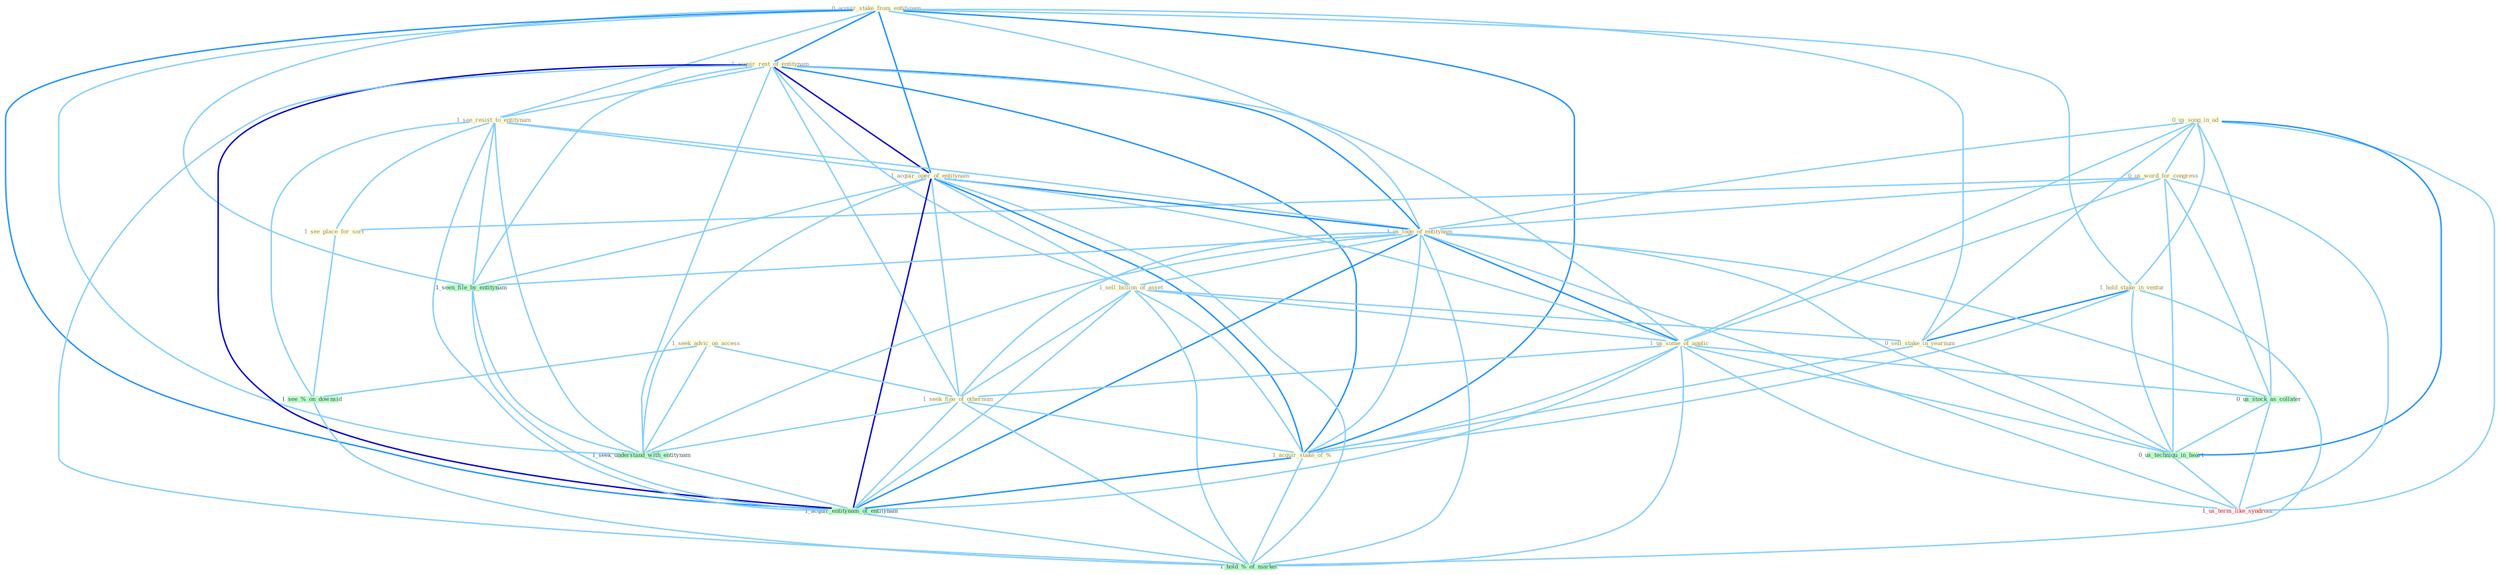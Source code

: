 Graph G{ 
    node
    [shape=polygon,style=filled,width=.5,height=.06,color="#BDFCC9",fixedsize=true,fontsize=4,
    fontcolor="#2f4f4f"];
    {node
    [color="#ffffe0", fontcolor="#8b7d6b"] "0_acquir_stake_from_entitynam " "0_us_song_in_ad " "1_hold_stake_in_ventur " "1_acquir_rest_of_entitynam " "0_us_word_for_congress " "1_see_resist_to_entitynam " "1_see_place_for_sort " "1_acquir_oper_of_entitynam " "1_us_logo_of_entitynam " "1_sell_billion_of_asset " "1_seek_advic_on_access " "0_sell_stake_in_yearnum " "1_us_some_of_applic " "1_seek_fine_of_othernum " "1_acquir_stake_of_% "}
{node [color="#fff0f5", fontcolor="#b22222"] "1_us_term_like_syndrom "}
edge [color="#B0E2FF"];

	"0_acquir_stake_from_entitynam " -- "1_hold_stake_in_ventur " [w="1", color="#87cefa" ];
	"0_acquir_stake_from_entitynam " -- "1_acquir_rest_of_entitynam " [w="2", color="#1e90ff" , len=0.8];
	"0_acquir_stake_from_entitynam " -- "1_see_resist_to_entitynam " [w="1", color="#87cefa" ];
	"0_acquir_stake_from_entitynam " -- "1_acquir_oper_of_entitynam " [w="2", color="#1e90ff" , len=0.8];
	"0_acquir_stake_from_entitynam " -- "1_us_logo_of_entitynam " [w="1", color="#87cefa" ];
	"0_acquir_stake_from_entitynam " -- "0_sell_stake_in_yearnum " [w="1", color="#87cefa" ];
	"0_acquir_stake_from_entitynam " -- "1_acquir_stake_of_% " [w="2", color="#1e90ff" , len=0.8];
	"0_acquir_stake_from_entitynam " -- "1_seen_file_by_entitynam " [w="1", color="#87cefa" ];
	"0_acquir_stake_from_entitynam " -- "1_seek_understand_with_entitynam " [w="1", color="#87cefa" ];
	"0_acquir_stake_from_entitynam " -- "1_acquir_entitynam_of_entitynam " [w="2", color="#1e90ff" , len=0.8];
	"0_us_song_in_ad " -- "1_hold_stake_in_ventur " [w="1", color="#87cefa" ];
	"0_us_song_in_ad " -- "0_us_word_for_congress " [w="1", color="#87cefa" ];
	"0_us_song_in_ad " -- "1_us_logo_of_entitynam " [w="1", color="#87cefa" ];
	"0_us_song_in_ad " -- "0_sell_stake_in_yearnum " [w="1", color="#87cefa" ];
	"0_us_song_in_ad " -- "1_us_some_of_applic " [w="1", color="#87cefa" ];
	"0_us_song_in_ad " -- "0_us_stock_as_collater " [w="1", color="#87cefa" ];
	"0_us_song_in_ad " -- "0_us_techniqu_in_heart " [w="2", color="#1e90ff" , len=0.8];
	"0_us_song_in_ad " -- "1_us_term_like_syndrom " [w="1", color="#87cefa" ];
	"1_hold_stake_in_ventur " -- "0_sell_stake_in_yearnum " [w="2", color="#1e90ff" , len=0.8];
	"1_hold_stake_in_ventur " -- "1_acquir_stake_of_% " [w="1", color="#87cefa" ];
	"1_hold_stake_in_ventur " -- "0_us_techniqu_in_heart " [w="1", color="#87cefa" ];
	"1_hold_stake_in_ventur " -- "1_hold_%_of_market " [w="1", color="#87cefa" ];
	"1_acquir_rest_of_entitynam " -- "1_see_resist_to_entitynam " [w="1", color="#87cefa" ];
	"1_acquir_rest_of_entitynam " -- "1_acquir_oper_of_entitynam " [w="3", color="#0000cd" , len=0.6];
	"1_acquir_rest_of_entitynam " -- "1_us_logo_of_entitynam " [w="2", color="#1e90ff" , len=0.8];
	"1_acquir_rest_of_entitynam " -- "1_sell_billion_of_asset " [w="1", color="#87cefa" ];
	"1_acquir_rest_of_entitynam " -- "1_us_some_of_applic " [w="1", color="#87cefa" ];
	"1_acquir_rest_of_entitynam " -- "1_seek_fine_of_othernum " [w="1", color="#87cefa" ];
	"1_acquir_rest_of_entitynam " -- "1_acquir_stake_of_% " [w="2", color="#1e90ff" , len=0.8];
	"1_acquir_rest_of_entitynam " -- "1_seen_file_by_entitynam " [w="1", color="#87cefa" ];
	"1_acquir_rest_of_entitynam " -- "1_seek_understand_with_entitynam " [w="1", color="#87cefa" ];
	"1_acquir_rest_of_entitynam " -- "1_acquir_entitynam_of_entitynam " [w="3", color="#0000cd" , len=0.6];
	"1_acquir_rest_of_entitynam " -- "1_hold_%_of_market " [w="1", color="#87cefa" ];
	"0_us_word_for_congress " -- "1_see_place_for_sort " [w="1", color="#87cefa" ];
	"0_us_word_for_congress " -- "1_us_logo_of_entitynam " [w="1", color="#87cefa" ];
	"0_us_word_for_congress " -- "1_us_some_of_applic " [w="1", color="#87cefa" ];
	"0_us_word_for_congress " -- "0_us_stock_as_collater " [w="1", color="#87cefa" ];
	"0_us_word_for_congress " -- "0_us_techniqu_in_heart " [w="1", color="#87cefa" ];
	"0_us_word_for_congress " -- "1_us_term_like_syndrom " [w="1", color="#87cefa" ];
	"1_see_resist_to_entitynam " -- "1_see_place_for_sort " [w="1", color="#87cefa" ];
	"1_see_resist_to_entitynam " -- "1_acquir_oper_of_entitynam " [w="1", color="#87cefa" ];
	"1_see_resist_to_entitynam " -- "1_us_logo_of_entitynam " [w="1", color="#87cefa" ];
	"1_see_resist_to_entitynam " -- "1_seen_file_by_entitynam " [w="1", color="#87cefa" ];
	"1_see_resist_to_entitynam " -- "1_seek_understand_with_entitynam " [w="1", color="#87cefa" ];
	"1_see_resist_to_entitynam " -- "1_acquir_entitynam_of_entitynam " [w="1", color="#87cefa" ];
	"1_see_resist_to_entitynam " -- "1_see_%_on_downsid " [w="1", color="#87cefa" ];
	"1_see_place_for_sort " -- "1_see_%_on_downsid " [w="1", color="#87cefa" ];
	"1_acquir_oper_of_entitynam " -- "1_us_logo_of_entitynam " [w="2", color="#1e90ff" , len=0.8];
	"1_acquir_oper_of_entitynam " -- "1_sell_billion_of_asset " [w="1", color="#87cefa" ];
	"1_acquir_oper_of_entitynam " -- "1_us_some_of_applic " [w="1", color="#87cefa" ];
	"1_acquir_oper_of_entitynam " -- "1_seek_fine_of_othernum " [w="1", color="#87cefa" ];
	"1_acquir_oper_of_entitynam " -- "1_acquir_stake_of_% " [w="2", color="#1e90ff" , len=0.8];
	"1_acquir_oper_of_entitynam " -- "1_seen_file_by_entitynam " [w="1", color="#87cefa" ];
	"1_acquir_oper_of_entitynam " -- "1_seek_understand_with_entitynam " [w="1", color="#87cefa" ];
	"1_acquir_oper_of_entitynam " -- "1_acquir_entitynam_of_entitynam " [w="3", color="#0000cd" , len=0.6];
	"1_acquir_oper_of_entitynam " -- "1_hold_%_of_market " [w="1", color="#87cefa" ];
	"1_us_logo_of_entitynam " -- "1_sell_billion_of_asset " [w="1", color="#87cefa" ];
	"1_us_logo_of_entitynam " -- "1_us_some_of_applic " [w="2", color="#1e90ff" , len=0.8];
	"1_us_logo_of_entitynam " -- "1_seek_fine_of_othernum " [w="1", color="#87cefa" ];
	"1_us_logo_of_entitynam " -- "1_acquir_stake_of_% " [w="1", color="#87cefa" ];
	"1_us_logo_of_entitynam " -- "1_seen_file_by_entitynam " [w="1", color="#87cefa" ];
	"1_us_logo_of_entitynam " -- "0_us_stock_as_collater " [w="1", color="#87cefa" ];
	"1_us_logo_of_entitynam " -- "1_seek_understand_with_entitynam " [w="1", color="#87cefa" ];
	"1_us_logo_of_entitynam " -- "1_acquir_entitynam_of_entitynam " [w="2", color="#1e90ff" , len=0.8];
	"1_us_logo_of_entitynam " -- "0_us_techniqu_in_heart " [w="1", color="#87cefa" ];
	"1_us_logo_of_entitynam " -- "1_us_term_like_syndrom " [w="1", color="#87cefa" ];
	"1_us_logo_of_entitynam " -- "1_hold_%_of_market " [w="1", color="#87cefa" ];
	"1_sell_billion_of_asset " -- "0_sell_stake_in_yearnum " [w="1", color="#87cefa" ];
	"1_sell_billion_of_asset " -- "1_us_some_of_applic " [w="1", color="#87cefa" ];
	"1_sell_billion_of_asset " -- "1_seek_fine_of_othernum " [w="1", color="#87cefa" ];
	"1_sell_billion_of_asset " -- "1_acquir_stake_of_% " [w="1", color="#87cefa" ];
	"1_sell_billion_of_asset " -- "1_acquir_entitynam_of_entitynam " [w="1", color="#87cefa" ];
	"1_sell_billion_of_asset " -- "1_hold_%_of_market " [w="1", color="#87cefa" ];
	"1_seek_advic_on_access " -- "1_seek_fine_of_othernum " [w="1", color="#87cefa" ];
	"1_seek_advic_on_access " -- "1_seek_understand_with_entitynam " [w="1", color="#87cefa" ];
	"1_seek_advic_on_access " -- "1_see_%_on_downsid " [w="1", color="#87cefa" ];
	"0_sell_stake_in_yearnum " -- "1_acquir_stake_of_% " [w="1", color="#87cefa" ];
	"0_sell_stake_in_yearnum " -- "0_us_techniqu_in_heart " [w="1", color="#87cefa" ];
	"1_us_some_of_applic " -- "1_seek_fine_of_othernum " [w="1", color="#87cefa" ];
	"1_us_some_of_applic " -- "1_acquir_stake_of_% " [w="1", color="#87cefa" ];
	"1_us_some_of_applic " -- "0_us_stock_as_collater " [w="1", color="#87cefa" ];
	"1_us_some_of_applic " -- "1_acquir_entitynam_of_entitynam " [w="1", color="#87cefa" ];
	"1_us_some_of_applic " -- "0_us_techniqu_in_heart " [w="1", color="#87cefa" ];
	"1_us_some_of_applic " -- "1_us_term_like_syndrom " [w="1", color="#87cefa" ];
	"1_us_some_of_applic " -- "1_hold_%_of_market " [w="1", color="#87cefa" ];
	"1_seek_fine_of_othernum " -- "1_acquir_stake_of_% " [w="1", color="#87cefa" ];
	"1_seek_fine_of_othernum " -- "1_seek_understand_with_entitynam " [w="1", color="#87cefa" ];
	"1_seek_fine_of_othernum " -- "1_acquir_entitynam_of_entitynam " [w="1", color="#87cefa" ];
	"1_seek_fine_of_othernum " -- "1_hold_%_of_market " [w="1", color="#87cefa" ];
	"1_acquir_stake_of_% " -- "1_acquir_entitynam_of_entitynam " [w="2", color="#1e90ff" , len=0.8];
	"1_acquir_stake_of_% " -- "1_hold_%_of_market " [w="1", color="#87cefa" ];
	"1_seen_file_by_entitynam " -- "1_seek_understand_with_entitynam " [w="1", color="#87cefa" ];
	"1_seen_file_by_entitynam " -- "1_acquir_entitynam_of_entitynam " [w="1", color="#87cefa" ];
	"0_us_stock_as_collater " -- "0_us_techniqu_in_heart " [w="1", color="#87cefa" ];
	"0_us_stock_as_collater " -- "1_us_term_like_syndrom " [w="1", color="#87cefa" ];
	"1_seek_understand_with_entitynam " -- "1_acquir_entitynam_of_entitynam " [w="1", color="#87cefa" ];
	"1_acquir_entitynam_of_entitynam " -- "1_hold_%_of_market " [w="1", color="#87cefa" ];
	"0_us_techniqu_in_heart " -- "1_us_term_like_syndrom " [w="1", color="#87cefa" ];
	"1_see_%_on_downsid " -- "1_hold_%_of_market " [w="1", color="#87cefa" ];
}